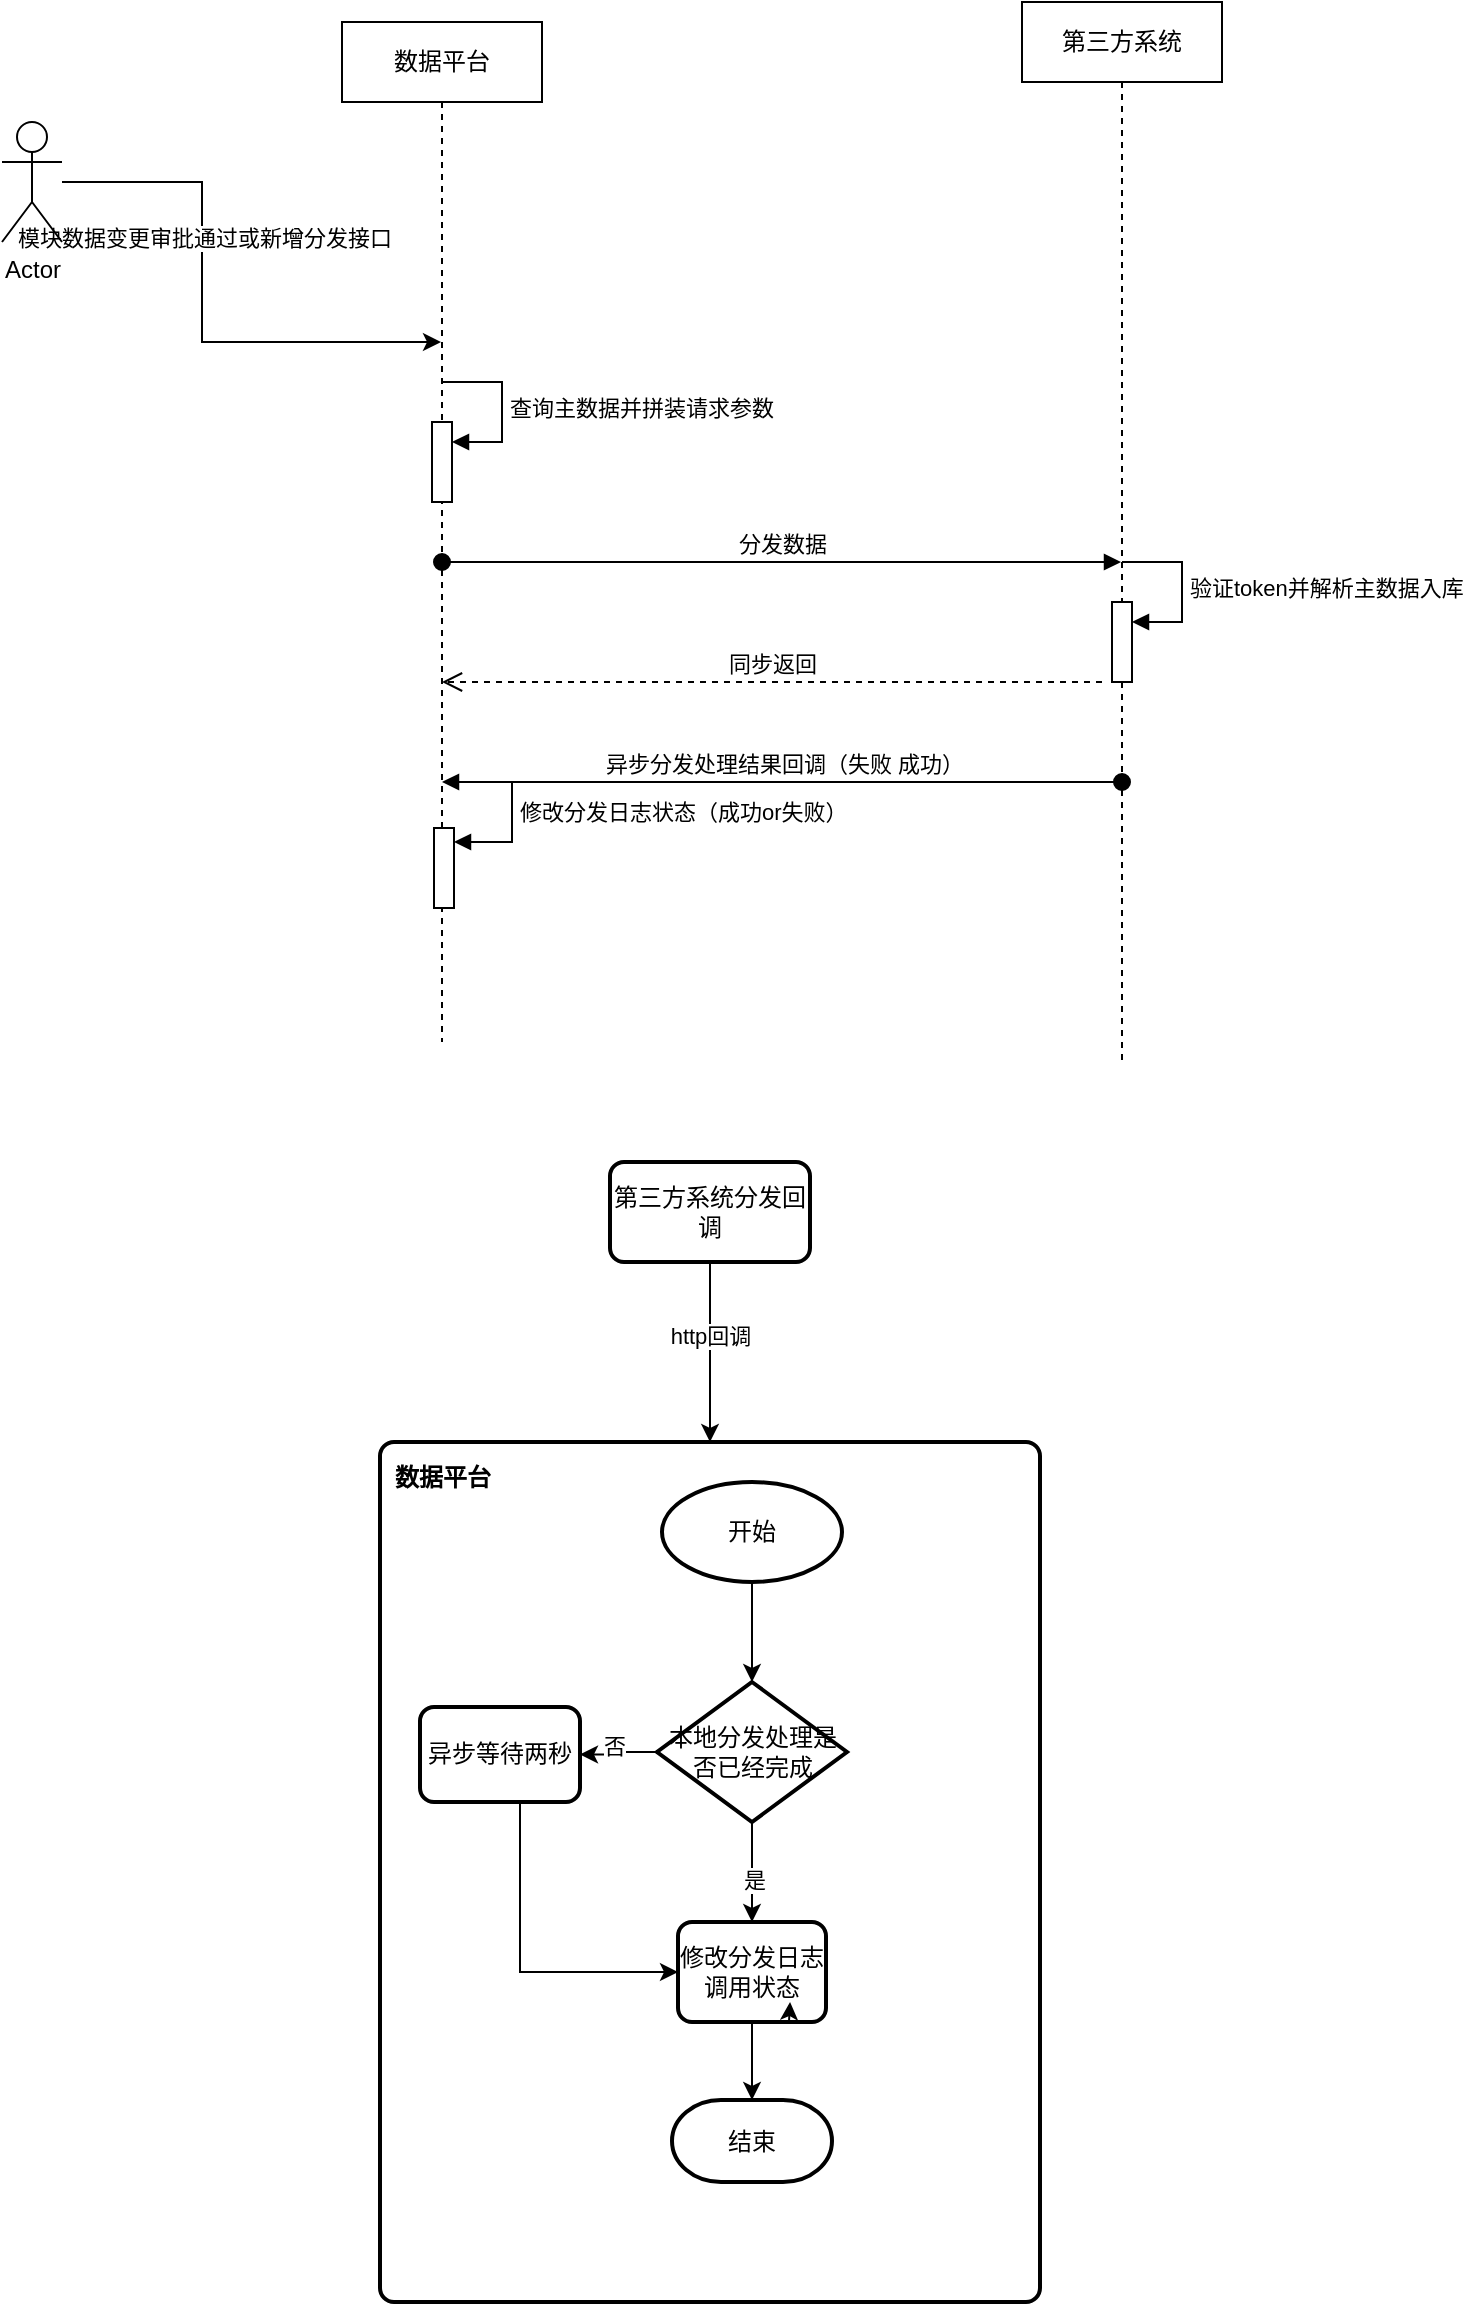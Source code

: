 <mxfile version="22.1.15" type="github">
  <diagram name="第 1 页" id="GGwPKFl1TLAgvb3d4rCY">
    <mxGraphModel dx="1114" dy="615" grid="1" gridSize="10" guides="1" tooltips="1" connect="1" arrows="1" fold="1" page="1" pageScale="1" pageWidth="827" pageHeight="1169" math="0" shadow="0">
      <root>
        <mxCell id="0" />
        <mxCell id="1" parent="0" />
        <mxCell id="6pBXuck8lUhxlwsbu6sX-5" style="edgeStyle=orthogonalEdgeStyle;rounded=0;orthogonalLoop=1;jettySize=auto;html=1;" edge="1" parent="1" source="6pBXuck8lUhxlwsbu6sX-1" target="6pBXuck8lUhxlwsbu6sX-2">
          <mxGeometry relative="1" as="geometry">
            <Array as="points">
              <mxPoint x="160" y="130" />
              <mxPoint x="160" y="210" />
            </Array>
          </mxGeometry>
        </mxCell>
        <mxCell id="6pBXuck8lUhxlwsbu6sX-6" value="模块数据变更审批通过或新增分发接口" style="edgeLabel;html=1;align=center;verticalAlign=middle;resizable=0;points=[];" vertex="1" connectable="0" parent="6pBXuck8lUhxlwsbu6sX-5">
          <mxGeometry x="-0.273" y="1" relative="1" as="geometry">
            <mxPoint as="offset" />
          </mxGeometry>
        </mxCell>
        <mxCell id="6pBXuck8lUhxlwsbu6sX-1" value="Actor" style="shape=umlActor;verticalLabelPosition=bottom;verticalAlign=top;html=1;" vertex="1" parent="1">
          <mxGeometry x="60" y="100" width="30" height="60" as="geometry" />
        </mxCell>
        <mxCell id="6pBXuck8lUhxlwsbu6sX-2" value="数据平台" style="shape=umlLifeline;perimeter=lifelinePerimeter;whiteSpace=wrap;html=1;container=1;dropTarget=0;collapsible=0;recursiveResize=0;outlineConnect=0;portConstraint=eastwest;newEdgeStyle={&quot;curved&quot;:0,&quot;rounded&quot;:0};" vertex="1" parent="1">
          <mxGeometry x="230" y="50" width="100" height="510" as="geometry" />
        </mxCell>
        <mxCell id="6pBXuck8lUhxlwsbu6sX-9" value="" style="html=1;points=[[0,0,0,0,5],[0,1,0,0,-5],[1,0,0,0,5],[1,1,0,0,-5]];perimeter=orthogonalPerimeter;outlineConnect=0;targetShapes=umlLifeline;portConstraint=eastwest;newEdgeStyle={&quot;curved&quot;:0,&quot;rounded&quot;:0};" vertex="1" parent="6pBXuck8lUhxlwsbu6sX-2">
          <mxGeometry x="45" y="200" width="10" height="40" as="geometry" />
        </mxCell>
        <mxCell id="6pBXuck8lUhxlwsbu6sX-10" value="查询主数据并拼装请求参数" style="html=1;align=left;spacingLeft=2;endArrow=block;rounded=0;edgeStyle=orthogonalEdgeStyle;curved=0;rounded=0;" edge="1" target="6pBXuck8lUhxlwsbu6sX-9" parent="6pBXuck8lUhxlwsbu6sX-2">
          <mxGeometry relative="1" as="geometry">
            <mxPoint x="50" y="180" as="sourcePoint" />
            <Array as="points">
              <mxPoint x="80" y="210" />
            </Array>
          </mxGeometry>
        </mxCell>
        <mxCell id="6pBXuck8lUhxlwsbu6sX-3" value="第三方系统" style="shape=umlLifeline;perimeter=lifelinePerimeter;whiteSpace=wrap;html=1;container=1;dropTarget=0;collapsible=0;recursiveResize=0;outlineConnect=0;portConstraint=eastwest;newEdgeStyle={&quot;curved&quot;:0,&quot;rounded&quot;:0};" vertex="1" parent="1">
          <mxGeometry x="570" y="40" width="100" height="530" as="geometry" />
        </mxCell>
        <mxCell id="6pBXuck8lUhxlwsbu6sX-11" value="分发数据" style="html=1;verticalAlign=bottom;startArrow=oval;startFill=1;endArrow=block;startSize=8;curved=0;rounded=0;" edge="1" parent="1" target="6pBXuck8lUhxlwsbu6sX-3">
          <mxGeometry width="60" relative="1" as="geometry">
            <mxPoint x="280" y="320" as="sourcePoint" />
            <mxPoint x="340" y="320" as="targetPoint" />
          </mxGeometry>
        </mxCell>
        <mxCell id="6pBXuck8lUhxlwsbu6sX-13" value="" style="html=1;points=[[0,0,0,0,5],[0,1,0,0,-5],[1,0,0,0,5],[1,1,0,0,-5]];perimeter=orthogonalPerimeter;outlineConnect=0;targetShapes=umlLifeline;portConstraint=eastwest;newEdgeStyle={&quot;curved&quot;:0,&quot;rounded&quot;:0};" vertex="1" parent="1">
          <mxGeometry x="615" y="340" width="10" height="40" as="geometry" />
        </mxCell>
        <mxCell id="6pBXuck8lUhxlwsbu6sX-14" value="验证token并解析主数据入库" style="html=1;align=left;spacingLeft=2;endArrow=block;rounded=0;edgeStyle=orthogonalEdgeStyle;curved=0;rounded=0;" edge="1" target="6pBXuck8lUhxlwsbu6sX-13" parent="1">
          <mxGeometry relative="1" as="geometry">
            <mxPoint x="620" y="320" as="sourcePoint" />
            <Array as="points">
              <mxPoint x="650" y="350" />
            </Array>
          </mxGeometry>
        </mxCell>
        <mxCell id="6pBXuck8lUhxlwsbu6sX-16" value="同步返回" style="html=1;verticalAlign=bottom;endArrow=open;dashed=1;endSize=8;curved=0;rounded=0;" edge="1" parent="1" target="6pBXuck8lUhxlwsbu6sX-2">
          <mxGeometry relative="1" as="geometry">
            <mxPoint x="610" y="380" as="sourcePoint" />
            <mxPoint x="530" y="380" as="targetPoint" />
          </mxGeometry>
        </mxCell>
        <mxCell id="6pBXuck8lUhxlwsbu6sX-18" value="异步分发处理结果回调（失败 成功）" style="html=1;verticalAlign=bottom;startArrow=oval;startFill=1;endArrow=block;startSize=8;curved=0;rounded=0;" edge="1" parent="1" target="6pBXuck8lUhxlwsbu6sX-2">
          <mxGeometry x="-0.002" width="60" relative="1" as="geometry">
            <mxPoint x="620" y="430" as="sourcePoint" />
            <mxPoint x="680" y="430" as="targetPoint" />
            <mxPoint as="offset" />
          </mxGeometry>
        </mxCell>
        <mxCell id="6pBXuck8lUhxlwsbu6sX-22" value="" style="html=1;points=[[0,0,0,0,5],[0,1,0,0,-5],[1,0,0,0,5],[1,1,0,0,-5]];perimeter=orthogonalPerimeter;outlineConnect=0;targetShapes=umlLifeline;portConstraint=eastwest;newEdgeStyle={&quot;curved&quot;:0,&quot;rounded&quot;:0};" vertex="1" parent="1">
          <mxGeometry x="276" y="453" width="10" height="40" as="geometry" />
        </mxCell>
        <mxCell id="6pBXuck8lUhxlwsbu6sX-23" value="修改分发日志状态（成功or失败）" style="html=1;align=left;spacingLeft=2;endArrow=block;rounded=0;edgeStyle=orthogonalEdgeStyle;curved=0;rounded=0;" edge="1" target="6pBXuck8lUhxlwsbu6sX-22" parent="1">
          <mxGeometry x="0.012" relative="1" as="geometry">
            <mxPoint x="285" y="430" as="sourcePoint" />
            <Array as="points">
              <mxPoint x="315" y="460" />
            </Array>
            <mxPoint as="offset" />
          </mxGeometry>
        </mxCell>
        <mxCell id="6pBXuck8lUhxlwsbu6sX-26" value="" style="edgeStyle=orthogonalEdgeStyle;rounded=0;orthogonalLoop=1;jettySize=auto;html=1;" edge="1" parent="1" source="6pBXuck8lUhxlwsbu6sX-24" target="6pBXuck8lUhxlwsbu6sX-25">
          <mxGeometry relative="1" as="geometry" />
        </mxCell>
        <mxCell id="6pBXuck8lUhxlwsbu6sX-27" value="http回调" style="edgeLabel;html=1;align=center;verticalAlign=middle;resizable=0;points=[];" vertex="1" connectable="0" parent="6pBXuck8lUhxlwsbu6sX-26">
          <mxGeometry x="-0.193" relative="1" as="geometry">
            <mxPoint as="offset" />
          </mxGeometry>
        </mxCell>
        <mxCell id="6pBXuck8lUhxlwsbu6sX-24" value="第三方系统分发回调" style="rounded=1;whiteSpace=wrap;html=1;absoluteArcSize=1;arcSize=14;strokeWidth=2;" vertex="1" parent="1">
          <mxGeometry x="364" y="620" width="100" height="50" as="geometry" />
        </mxCell>
        <mxCell id="6pBXuck8lUhxlwsbu6sX-25" value="" style="rounded=1;whiteSpace=wrap;html=1;absoluteArcSize=1;arcSize=14;strokeWidth=2;" vertex="1" parent="1">
          <mxGeometry x="249" y="760" width="330" height="430" as="geometry" />
        </mxCell>
        <mxCell id="6pBXuck8lUhxlwsbu6sX-34" value="" style="edgeStyle=orthogonalEdgeStyle;rounded=0;orthogonalLoop=1;jettySize=auto;html=1;" edge="1" parent="1" source="6pBXuck8lUhxlwsbu6sX-29" target="6pBXuck8lUhxlwsbu6sX-33">
          <mxGeometry relative="1" as="geometry" />
        </mxCell>
        <mxCell id="6pBXuck8lUhxlwsbu6sX-48" value="否" style="edgeLabel;html=1;align=center;verticalAlign=middle;resizable=0;points=[];" vertex="1" connectable="0" parent="6pBXuck8lUhxlwsbu6sX-34">
          <mxGeometry x="0.005" y="-4" relative="1" as="geometry">
            <mxPoint x="2" y="-3" as="offset" />
          </mxGeometry>
        </mxCell>
        <mxCell id="6pBXuck8lUhxlwsbu6sX-39" value="" style="edgeStyle=orthogonalEdgeStyle;rounded=0;orthogonalLoop=1;jettySize=auto;html=1;" edge="1" parent="1" source="6pBXuck8lUhxlwsbu6sX-29" target="6pBXuck8lUhxlwsbu6sX-31">
          <mxGeometry relative="1" as="geometry" />
        </mxCell>
        <mxCell id="6pBXuck8lUhxlwsbu6sX-50" value="是" style="edgeLabel;html=1;align=center;verticalAlign=middle;resizable=0;points=[];" vertex="1" connectable="0" parent="6pBXuck8lUhxlwsbu6sX-39">
          <mxGeometry x="0.14" y="1" relative="1" as="geometry">
            <mxPoint as="offset" />
          </mxGeometry>
        </mxCell>
        <mxCell id="6pBXuck8lUhxlwsbu6sX-29" value="本地分发处理是否已经完成" style="strokeWidth=2;html=1;shape=mxgraph.flowchart.decision;whiteSpace=wrap;" vertex="1" parent="1">
          <mxGeometry x="387.5" y="880" width="95" height="70" as="geometry" />
        </mxCell>
        <mxCell id="6pBXuck8lUhxlwsbu6sX-43" value="" style="edgeStyle=orthogonalEdgeStyle;rounded=0;orthogonalLoop=1;jettySize=auto;html=1;" edge="1" parent="1" source="6pBXuck8lUhxlwsbu6sX-31" target="6pBXuck8lUhxlwsbu6sX-41">
          <mxGeometry relative="1" as="geometry" />
        </mxCell>
        <mxCell id="6pBXuck8lUhxlwsbu6sX-31" value="修改分发日志调用状态" style="rounded=1;whiteSpace=wrap;html=1;absoluteArcSize=1;arcSize=14;strokeWidth=2;" vertex="1" parent="1">
          <mxGeometry x="398" y="1000" width="74" height="50" as="geometry" />
        </mxCell>
        <mxCell id="6pBXuck8lUhxlwsbu6sX-38" style="edgeStyle=orthogonalEdgeStyle;rounded=0;orthogonalLoop=1;jettySize=auto;html=1;" edge="1" parent="1" source="6pBXuck8lUhxlwsbu6sX-33" target="6pBXuck8lUhxlwsbu6sX-31">
          <mxGeometry relative="1" as="geometry">
            <Array as="points">
              <mxPoint x="319" y="1025" />
            </Array>
          </mxGeometry>
        </mxCell>
        <mxCell id="6pBXuck8lUhxlwsbu6sX-33" value="异步等待两秒" style="rounded=1;whiteSpace=wrap;html=1;absoluteArcSize=1;arcSize=14;strokeWidth=2;" vertex="1" parent="1">
          <mxGeometry x="269" y="892.5" width="80" height="47.5" as="geometry" />
        </mxCell>
        <mxCell id="6pBXuck8lUhxlwsbu6sX-41" value="结束" style="strokeWidth=2;html=1;shape=mxgraph.flowchart.terminator;whiteSpace=wrap;" vertex="1" parent="1">
          <mxGeometry x="395" y="1089" width="80" height="41" as="geometry" />
        </mxCell>
        <mxCell id="6pBXuck8lUhxlwsbu6sX-42" style="edgeStyle=orthogonalEdgeStyle;rounded=0;orthogonalLoop=1;jettySize=auto;html=1;exitX=0.75;exitY=1;exitDx=0;exitDy=0;entryX=0.757;entryY=0.8;entryDx=0;entryDy=0;entryPerimeter=0;" edge="1" parent="1" source="6pBXuck8lUhxlwsbu6sX-31" target="6pBXuck8lUhxlwsbu6sX-31">
          <mxGeometry relative="1" as="geometry" />
        </mxCell>
        <mxCell id="6pBXuck8lUhxlwsbu6sX-45" value="" style="edgeStyle=orthogonalEdgeStyle;rounded=0;orthogonalLoop=1;jettySize=auto;html=1;" edge="1" parent="1" source="6pBXuck8lUhxlwsbu6sX-44" target="6pBXuck8lUhxlwsbu6sX-29">
          <mxGeometry relative="1" as="geometry" />
        </mxCell>
        <mxCell id="6pBXuck8lUhxlwsbu6sX-44" value="开始" style="strokeWidth=2;html=1;shape=mxgraph.flowchart.start_1;whiteSpace=wrap;" vertex="1" parent="1">
          <mxGeometry x="390" y="780" width="90" height="50" as="geometry" />
        </mxCell>
        <mxCell id="6pBXuck8lUhxlwsbu6sX-47" value="数据平台" style="text;align=center;fontStyle=1;verticalAlign=middle;spacingLeft=3;spacingRight=3;strokeColor=none;rotatable=0;points=[[0,0.5],[1,0.5]];portConstraint=eastwest;html=1;" vertex="1" parent="1">
          <mxGeometry x="240" y="765" width="80" height="26" as="geometry" />
        </mxCell>
      </root>
    </mxGraphModel>
  </diagram>
</mxfile>
